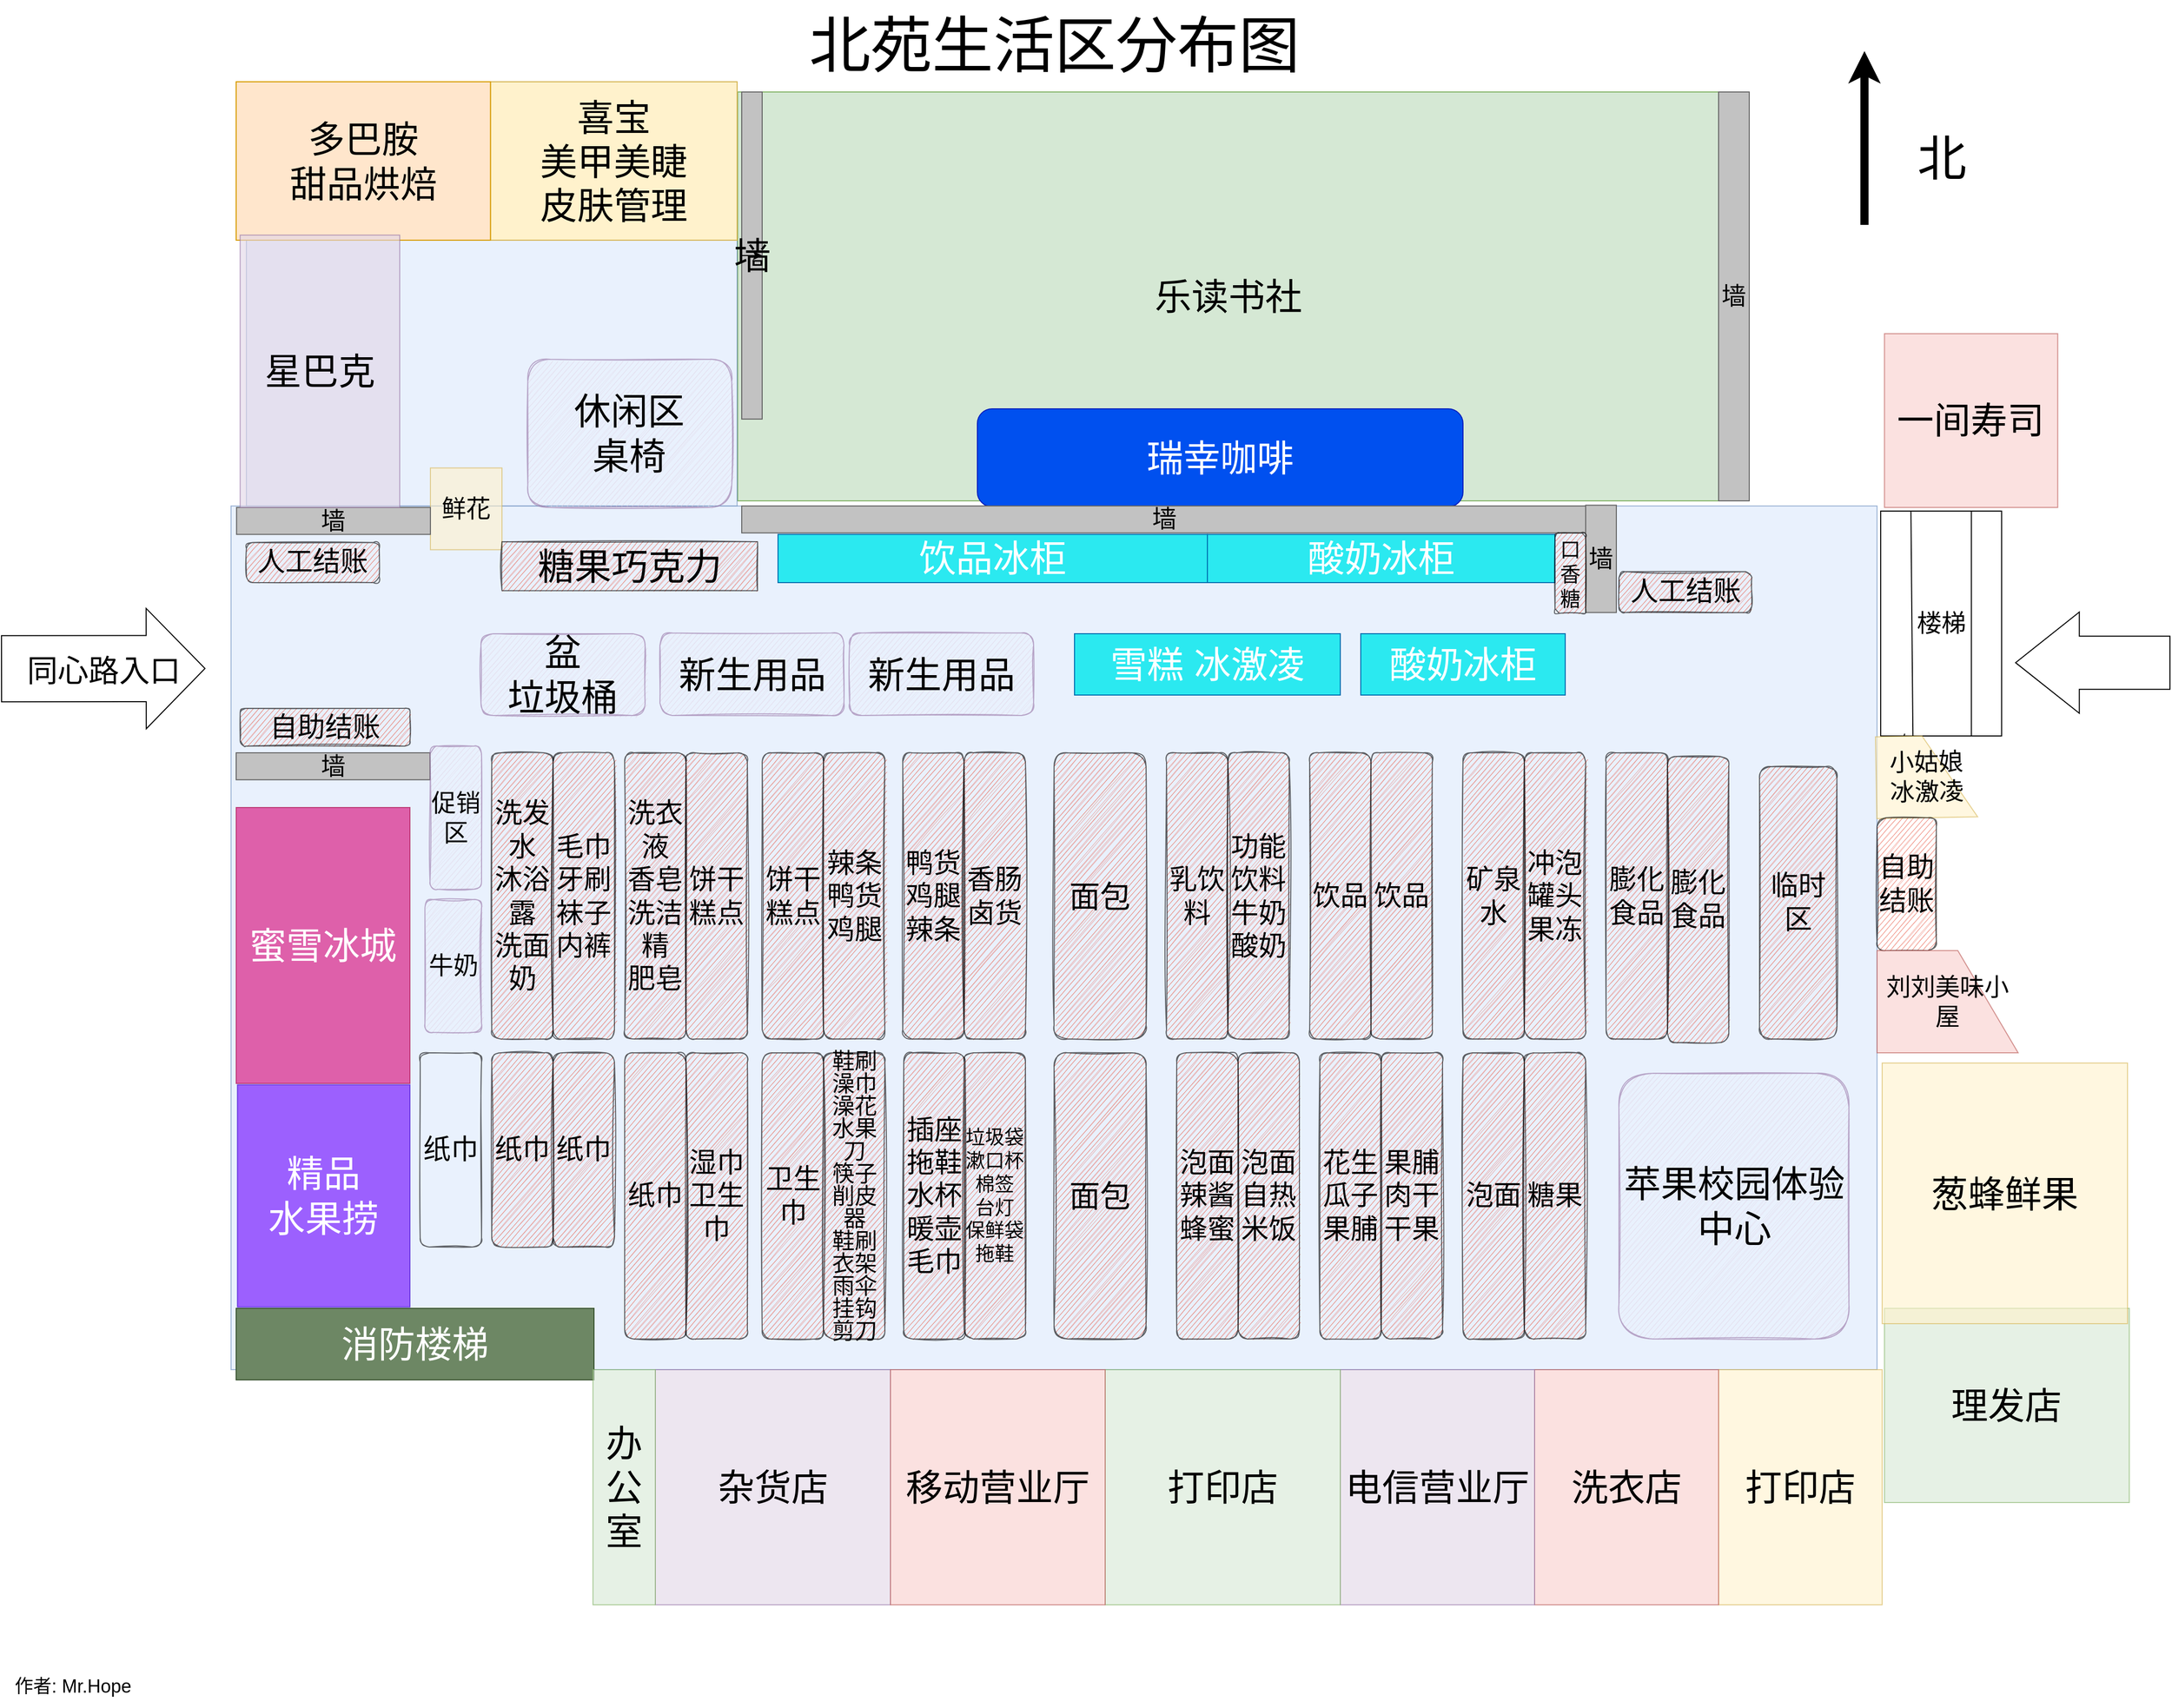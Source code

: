 <mxfile version="21.6.9" type="device">
  <diagram id="3228e29e-7158-1315-38df-8450db1d8a1d" name="Page-1">
    <mxGraphModel dx="2713" dy="1638" grid="1" gridSize="10" guides="1" tooltips="1" connect="1" arrows="1" fold="1" page="1" pageScale="1" pageWidth="2250" pageHeight="1700" background="#FFFFFF" math="0" shadow="0">
      <root>
        <mxCell id="0" />
        <mxCell id="1" parent="0" />
        <mxCell id="xjmqVt3X7ruV0F9-SoPd-12" value="楼梯" style="rounded=0;whiteSpace=wrap;html=1;fontSize=24;shadow=0;glass=0;fillStyle=auto;gradientColor=none;fillColor=default;" parent="1" vertex="1">
          <mxGeometry x="1848.56" y="520" width="118.27" height="220" as="geometry" />
        </mxCell>
        <mxCell id="R6_tbuOiA4LubrBfz1OE-21567" value="" style="rounded=0;whiteSpace=wrap;html=1;fillColor=#dae8fc;strokeColor=#6c8ebf;align=right;opacity=60;fontSize=36;labelPosition=left;verticalLabelPosition=middle;verticalAlign=middle;" parent="1" vertex="1">
          <mxGeometry x="235" y="515" width="1610" height="845" as="geometry" />
        </mxCell>
        <mxCell id="R6_tbuOiA4LubrBfz1OE-21570" value="乐读书社" style="rounded=0;whiteSpace=wrap;html=1;shadow=0;glass=0;sketch=0;fillColor=#d5e8d4;strokeColor=#82b366;fontSize=36;" parent="1" vertex="1">
          <mxGeometry x="730.53" y="110" width="959.47" height="400" as="geometry" />
        </mxCell>
        <mxCell id="R6_tbuOiA4LubrBfz1OE-21565" value="" style="endArrow=classic;html=1;rounded=0;fontSize=36;strokeWidth=8;" parent="1" edge="1">
          <mxGeometry width="50" height="50" relative="1" as="geometry">
            <mxPoint x="1832.7" y="240" as="sourcePoint" />
            <mxPoint x="1832.7" y="70" as="targetPoint" />
          </mxGeometry>
        </mxCell>
        <mxCell id="R6_tbuOiA4LubrBfz1OE-21566" value="&lt;font style=&quot;font-size: 48px;&quot;&gt;北&lt;/font&gt;" style="text;html=1;resizable=0;autosize=1;align=center;verticalAlign=middle;points=[];fillColor=none;strokeColor=none;rounded=0;fontSize=36;" parent="1" vertex="1">
          <mxGeometry x="1872.7" y="140" width="70" height="70" as="geometry" />
        </mxCell>
        <mxCell id="R6_tbuOiA4LubrBfz1OE-21568" value="瑞幸咖啡" style="rounded=1;whiteSpace=wrap;html=1;fillColor=#0050ef;strokeColor=#001DBC;fontColor=#ffffff;fontSize=36;" parent="1" vertex="1">
          <mxGeometry x="965" y="420" width="475" height="95.68" as="geometry" />
        </mxCell>
        <mxCell id="R6_tbuOiA4LubrBfz1OE-21572" value="" style="rounded=0;whiteSpace=wrap;html=1;fillColor=#dae8fc;strokeColor=#6c8ebf;align=center;opacity=60;fontSize=36;" parent="1" vertex="1">
          <mxGeometry x="250" y="155" width="480" height="360" as="geometry" />
        </mxCell>
        <mxCell id="R6_tbuOiA4LubrBfz1OE-21571" value="喜宝&lt;br&gt;美甲美睫&lt;br&gt;皮肤管理" style="rounded=0;whiteSpace=wrap;html=1;shadow=0;glass=0;sketch=0;fillColor=#fff2cc;strokeColor=#d6b656;fontSize=36;" parent="1" vertex="1">
          <mxGeometry x="488.75" y="100" width="241.25" height="155" as="geometry" />
        </mxCell>
        <mxCell id="R6_tbuOiA4LubrBfz1OE-21574" value="墙" style="rounded=0;whiteSpace=wrap;html=1;glass=0;shadow=0;sketch=0;fillColor=#C2C2C2;gradientColor=none;strokeColor=#666666;fillStyle=auto;fontSize=24;" parent="1" vertex="1">
          <mxGeometry x="734.5" y="515" width="825.5" height="26.37" as="geometry" />
        </mxCell>
        <mxCell id="R6_tbuOiA4LubrBfz1OE-21575" value="&lt;font style=&quot;font-size: 24px;&quot;&gt;墙&lt;/font&gt;" style="rounded=0;whiteSpace=wrap;html=1;glass=0;shadow=0;sketch=0;fillColor=#C2C2C2;gradientColor=none;strokeColor=#666666;fontSize=24;" parent="1" vertex="1">
          <mxGeometry x="1690" y="110" width="30" height="400" as="geometry" />
        </mxCell>
        <mxCell id="R6_tbuOiA4LubrBfz1OE-21578" value="&lt;font style=&quot;font-size: 36px;&quot;&gt;一间寿司&lt;/font&gt;" style="rounded=0;whiteSpace=wrap;html=1;shadow=0;glass=0;sketch=0;fillStyle=auto;fillColor=#f8cecc;opacity=60;strokeColor=#b85450;fontSize=36;" parent="1" vertex="1">
          <mxGeometry x="1852.26" y="346.45" width="169.47" height="170" as="geometry" />
        </mxCell>
        <mxCell id="R6_tbuOiA4LubrBfz1OE-21579" value="打印店" style="rounded=0;whiteSpace=wrap;html=1;shadow=0;glass=0;sketch=0;fillStyle=auto;fillColor=#fff2cc;opacity=60;strokeColor=#d6b656;fontSize=36;" parent="1" vertex="1">
          <mxGeometry x="1690" y="1360" width="160" height="230" as="geometry" />
        </mxCell>
        <mxCell id="R6_tbuOiA4LubrBfz1OE-21582" value="理发店" style="rounded=0;whiteSpace=wrap;html=1;shadow=0;glass=0;sketch=0;fillStyle=auto;fontSize=36;fillColor=#d5e8d4;opacity=60;strokeColor=#82b366;" parent="1" vertex="1">
          <mxGeometry x="1852.26" y="1300" width="239.47" height="190" as="geometry" />
        </mxCell>
        <mxCell id="R6_tbuOiA4LubrBfz1OE-21584" value="&lt;font style=&quot;font-size: 24px;&quot;&gt;小姑娘&lt;br style=&quot;font-size: 24px;&quot;&gt;冰激凌&lt;/font&gt;" style="shape=manualInput;whiteSpace=wrap;html=1;rounded=0;shadow=0;glass=0;sketch=0;fillStyle=auto;fontSize=24;fillColor=#fff2cc;opacity=60;rotation=-1;strokeColor=#d6b656;direction=south;labelPosition=center;verticalLabelPosition=middle;align=center;verticalAlign=middle;size=53;" parent="1" vertex="1">
          <mxGeometry x="1844.13" y="740" width="98.57" height="80" as="geometry" />
        </mxCell>
        <mxCell id="R6_tbuOiA4LubrBfz1OE-21586" value="&lt;font style=&quot;font-size: 36px;&quot;&gt;洗衣店&lt;/font&gt;" style="rounded=0;whiteSpace=wrap;html=1;shadow=0;glass=0;sketch=0;fillStyle=auto;fontSize=36;fillColor=#f8cecc;strokeColor=#b85450;opacity=60;" parent="1" vertex="1">
          <mxGeometry x="1510" y="1360" width="180" height="230" as="geometry" />
        </mxCell>
        <mxCell id="R6_tbuOiA4LubrBfz1OE-21587" value="电信营业厅" style="rounded=0;whiteSpace=wrap;html=1;shadow=0;glass=0;sketch=0;fillStyle=auto;fontSize=36;fillColor=#e1d5e7;opacity=60;strokeColor=#9673a6;" parent="1" vertex="1">
          <mxGeometry x="1320" y="1360" width="190" height="230" as="geometry" />
        </mxCell>
        <mxCell id="R6_tbuOiA4LubrBfz1OE-21588" value="打印店" style="rounded=0;whiteSpace=wrap;html=1;shadow=0;glass=0;sketch=0;fillStyle=auto;fontSize=36;fillColor=#d5e8d4;opacity=60;strokeColor=#82b366;" parent="1" vertex="1">
          <mxGeometry x="1090" y="1360" width="230" height="230" as="geometry" />
        </mxCell>
        <mxCell id="R6_tbuOiA4LubrBfz1OE-21589" value="精品&lt;br&gt;水果捞" style="rounded=0;whiteSpace=wrap;html=1;shadow=0;glass=0;sketch=0;fillStyle=auto;fontSize=36;fillColor=#6a00ff;opacity=60;fontColor=#ffffff;strokeColor=#3700CC;" parent="1" vertex="1">
          <mxGeometry x="241.25" y="1081.25" width="168.75" height="217.5" as="geometry" />
        </mxCell>
        <mxCell id="R6_tbuOiA4LubrBfz1OE-21590" value="杂货店" style="rounded=0;whiteSpace=wrap;html=1;shadow=0;glass=0;sketch=0;fillStyle=auto;fontSize=36;fillColor=#e1d5e7;opacity=60;strokeColor=#9673a6;" parent="1" vertex="1">
          <mxGeometry x="650" y="1360" width="230" height="230" as="geometry" />
        </mxCell>
        <mxCell id="R6_tbuOiA4LubrBfz1OE-21591" value="蜜雪冰城" style="rounded=0;whiteSpace=wrap;html=1;shadow=0;glass=0;sketch=0;fillStyle=auto;fontSize=36;fillColor=#d80073;opacity=60;fontColor=#ffffff;strokeColor=#A50040;" parent="1" vertex="1">
          <mxGeometry x="240" y="810" width="170" height="270" as="geometry" />
        </mxCell>
        <mxCell id="R6_tbuOiA4LubrBfz1OE-21592" value="鲜花" style="rounded=0;whiteSpace=wrap;html=1;shadow=0;glass=0;sketch=0;fillStyle=auto;fontSize=24;fillColor=#fff2cc;opacity=60;strokeColor=#d6b656;" parent="1" vertex="1">
          <mxGeometry x="430" y="477.82" width="70" height="80" as="geometry" />
        </mxCell>
        <mxCell id="R6_tbuOiA4LubrBfz1OE-21595" value="&lt;font style=&quot;font-size: 30px;&quot;&gt;同心路入口&lt;/font&gt;" style="shape=flexArrow;endArrow=classic;html=1;rounded=0;fontSize=36;width=64.762;endSize=18.838;endWidth=52.063;" parent="1" edge="1">
          <mxGeometry width="50" height="50" relative="1" as="geometry">
            <mxPoint x="10" y="674.29" as="sourcePoint" />
            <mxPoint x="210" y="674" as="targetPoint" />
          </mxGeometry>
        </mxCell>
        <mxCell id="R6_tbuOiA4LubrBfz1OE-21600" value="糖果巧克力" style="rounded=0;whiteSpace=wrap;html=1;shadow=0;glass=0;sketch=1;fillStyle=auto;fontSize=36;fontColor=none;fillColor=#E85642;gradientColor=none;opacity=60;" parent="1" vertex="1">
          <mxGeometry x="500" y="550" width="250" height="47.82" as="geometry" />
        </mxCell>
        <mxCell id="R6_tbuOiA4LubrBfz1OE-21602" value="饮品冰柜" style="rounded=0;whiteSpace=wrap;html=1;shadow=0;glass=0;sketch=0;fillStyle=auto;fontSize=36;fontColor=#ffffff;fillColor=#2BE9F0;strokeColor=#006EAF;" parent="1" vertex="1">
          <mxGeometry x="770" y="542.82" width="420" height="47.18" as="geometry" />
        </mxCell>
        <mxCell id="R6_tbuOiA4LubrBfz1OE-21603" value="酸奶冰柜" style="rounded=0;whiteSpace=wrap;html=1;shadow=0;glass=0;sketch=0;fillStyle=auto;fontSize=36;fontColor=#ffffff;fillColor=#2BE9F0;strokeColor=#006EAF;" parent="1" vertex="1">
          <mxGeometry x="1190" y="542.82" width="340" height="47.18" as="geometry" />
        </mxCell>
        <mxCell id="R6_tbuOiA4LubrBfz1OE-21604" value="消防楼梯" style="rounded=0;whiteSpace=wrap;html=1;shadow=0;glass=0;sketch=0;fillStyle=auto;fontSize=36;fontColor=#ffffff;fillColor=#6d8764;strokeColor=#3A5431;" parent="1" vertex="1">
          <mxGeometry x="240" y="1300" width="350" height="70" as="geometry" />
        </mxCell>
        <mxCell id="R6_tbuOiA4LubrBfz1OE-21612" value="自助结账" style="rounded=1;whiteSpace=wrap;html=1;shadow=0;glass=0;sketch=1;fillStyle=auto;fontSize=27;fontColor=none;fillColor=#E85642;gradientColor=none;opacity=60;" parent="1" vertex="1">
          <mxGeometry x="1845" y="820" width="58" height="130" as="geometry" />
        </mxCell>
        <mxCell id="R6_tbuOiA4LubrBfz1OE-21628" value="墙" style="rounded=0;whiteSpace=wrap;html=1;glass=0;shadow=0;sketch=0;fillColor=#C2C2C2;gradientColor=none;strokeColor=#666666;fillStyle=auto;fontSize=36;" parent="1" vertex="1">
          <mxGeometry x="734.5" y="110" width="20" height="320" as="geometry" />
        </mxCell>
        <mxCell id="YbemHmgVhAmF9NjTrUaJ-4" value="刘刘美味小屋" style="shape=manualInput;whiteSpace=wrap;html=1;rounded=0;shadow=0;glass=0;sketch=0;fillStyle=auto;fontSize=24;fillColor=#f8cecc;opacity=60;rotation=0;strokeColor=#b85450;direction=south;labelPosition=center;verticalLabelPosition=middle;align=center;verticalAlign=middle;size=59;" parent="1" vertex="1">
          <mxGeometry x="1845" y="950" width="138" height="100" as="geometry" />
        </mxCell>
        <mxCell id="YbemHmgVhAmF9NjTrUaJ-46" value="面包" style="rounded=1;whiteSpace=wrap;html=1;shadow=0;glass=0;sketch=1;fillStyle=auto;fontSize=30;fontColor=none;fillColor=#E85642;gradientColor=none;opacity=60;" parent="1" vertex="1">
          <mxGeometry x="1040" y="1050" width="90" height="280" as="geometry" />
        </mxCell>
        <mxCell id="YbemHmgVhAmF9NjTrUaJ-62" value="&lt;p style=&quot;line-height: 100%; font-size: 22px;&quot;&gt;&lt;font style=&quot;font-size: 22px;&quot;&gt;鞋刷&lt;br style=&quot;font-size: 22px;&quot;&gt;澡巾&lt;br style=&quot;font-size: 22px;&quot;&gt;澡花&lt;br style=&quot;font-size: 22px;&quot;&gt;水果刀&lt;br style=&quot;font-size: 22px;&quot;&gt;筷子&lt;br style=&quot;font-size: 22px;&quot;&gt;削皮器&lt;br style=&quot;font-size: 22px;&quot;&gt;鞋刷&lt;br style=&quot;font-size: 22px;&quot;&gt;衣架&lt;br style=&quot;font-size: 22px;&quot;&gt;雨伞&lt;br style=&quot;font-size: 22px;&quot;&gt;挂钩&lt;br style=&quot;font-size: 22px;&quot;&gt;剪刀&lt;/font&gt;&lt;br style=&quot;font-size: 22px;&quot;&gt;&lt;/p&gt;" style="rounded=1;whiteSpace=wrap;html=1;shadow=0;glass=0;sketch=1;fillStyle=auto;fontSize=22;fontColor=none;fillColor=#E85642;gradientColor=none;opacity=60;" parent="1" vertex="1">
          <mxGeometry x="814.5" y="1050" width="60" height="280" as="geometry" />
        </mxCell>
        <mxCell id="YbemHmgVhAmF9NjTrUaJ-63" value="卫生巾" style="rounded=1;whiteSpace=wrap;html=1;shadow=0;glass=0;sketch=1;fillStyle=auto;fontSize=27;fontColor=none;fillColor=#E85642;gradientColor=none;opacity=60;" parent="1" vertex="1">
          <mxGeometry x="754.5" y="1050" width="60" height="280" as="geometry" />
        </mxCell>
        <mxCell id="YbemHmgVhAmF9NjTrUaJ-64" value="&lt;p style=&quot;line-height: 120%; font-size: 19px;&quot;&gt;&lt;font style=&quot;font-size: 19px;&quot;&gt;垃圾袋&lt;br&gt;漱口杯&lt;br&gt;棉签&lt;br&gt;台灯&lt;br&gt;保鲜袋&lt;br&gt;拖鞋&lt;/font&gt;&lt;br&gt;&lt;/p&gt;" style="rounded=1;whiteSpace=wrap;html=1;shadow=0;glass=0;sketch=1;fillStyle=auto;fontSize=27;fontColor=none;fillColor=#E85642;gradientColor=none;opacity=60;" parent="1" vertex="1">
          <mxGeometry x="952" y="1050" width="60" height="280" as="geometry" />
        </mxCell>
        <mxCell id="YbemHmgVhAmF9NjTrUaJ-72" value="糖果" style="rounded=1;whiteSpace=wrap;html=1;shadow=0;glass=0;sketch=1;fillStyle=auto;fontSize=27;fontColor=none;fillColor=#E85642;gradientColor=none;opacity=60;" parent="1" vertex="1">
          <mxGeometry x="1500" y="1050" width="60" height="280" as="geometry" />
        </mxCell>
        <mxCell id="YbemHmgVhAmF9NjTrUaJ-73" value="泡面" style="rounded=1;whiteSpace=wrap;html=1;shadow=0;glass=0;sketch=1;fillStyle=auto;fontSize=27;fontColor=none;fillColor=#E85642;gradientColor=none;opacity=60;" parent="1" vertex="1">
          <mxGeometry x="1440" y="1050" width="60" height="280" as="geometry" />
        </mxCell>
        <mxCell id="YbemHmgVhAmF9NjTrUaJ-74" value="果脯&lt;br&gt;肉干&lt;br&gt;干果" style="rounded=1;whiteSpace=wrap;html=1;shadow=0;glass=0;sketch=1;fillStyle=auto;fontSize=27;fontColor=none;fillColor=#E85642;gradientColor=none;opacity=60;" parent="1" vertex="1">
          <mxGeometry x="1360" y="1050" width="60" height="280" as="geometry" />
        </mxCell>
        <mxCell id="YbemHmgVhAmF9NjTrUaJ-75" value="花生&lt;br&gt;瓜子&lt;br&gt;果脯&lt;br&gt;" style="rounded=1;whiteSpace=wrap;html=1;shadow=0;glass=0;sketch=1;fillStyle=auto;fontSize=27;fontColor=none;fillColor=#E85642;gradientColor=none;opacity=60;" parent="1" vertex="1">
          <mxGeometry x="1300" y="1050" width="60" height="280" as="geometry" />
        </mxCell>
        <mxCell id="YbemHmgVhAmF9NjTrUaJ-76" value="泡面&lt;br&gt;自热米饭&lt;br&gt;" style="rounded=1;whiteSpace=wrap;html=1;shadow=0;glass=0;sketch=1;fillStyle=auto;fontSize=27;fontColor=none;fillColor=#E85642;gradientColor=none;opacity=60;" parent="1" vertex="1">
          <mxGeometry x="1220" y="1050" width="60" height="280" as="geometry" />
        </mxCell>
        <mxCell id="YbemHmgVhAmF9NjTrUaJ-77" value="泡面&lt;br&gt;辣酱&lt;br&gt;蜂蜜" style="rounded=1;whiteSpace=wrap;html=1;shadow=0;glass=0;sketch=1;fillStyle=auto;fontSize=27;fontColor=none;fillColor=#E85642;gradientColor=none;opacity=60;" parent="1" vertex="1">
          <mxGeometry x="1160" y="1050" width="60" height="280" as="geometry" />
        </mxCell>
        <mxCell id="YbemHmgVhAmF9NjTrUaJ-81" value="插座&lt;br&gt;拖鞋&lt;br&gt;水杯&lt;br&gt;暖壶&lt;br&gt;毛巾&lt;br&gt;" style="rounded=1;whiteSpace=wrap;html=1;shadow=0;glass=0;sketch=1;fillStyle=auto;fontSize=27;fontColor=none;fillColor=#E85642;gradientColor=none;opacity=60;" parent="1" vertex="1">
          <mxGeometry x="893" y="1050" width="60" height="280" as="geometry" />
        </mxCell>
        <mxCell id="YbemHmgVhAmF9NjTrUaJ-82" value="湿巾&lt;br&gt;卫生巾" style="rounded=1;whiteSpace=wrap;html=1;shadow=0;glass=0;sketch=1;fillStyle=auto;fontSize=27;fontColor=none;fillColor=#E85642;gradientColor=none;opacity=60;" parent="1" vertex="1">
          <mxGeometry x="680" y="1050" width="60" height="280" as="geometry" />
        </mxCell>
        <mxCell id="YbemHmgVhAmF9NjTrUaJ-83" value="纸巾" style="rounded=1;whiteSpace=wrap;html=1;shadow=0;glass=0;sketch=1;fillStyle=auto;fontSize=27;fontColor=none;fillColor=#E85642;gradientColor=none;opacity=60;" parent="1" vertex="1">
          <mxGeometry x="620" y="1050" width="60" height="280" as="geometry" />
        </mxCell>
        <mxCell id="YbemHmgVhAmF9NjTrUaJ-84" value="纸巾" style="rounded=1;whiteSpace=wrap;html=1;shadow=0;glass=0;sketch=1;fillStyle=auto;fontSize=27;fontColor=none;fillColor=#E85642;gradientColor=none;opacity=60;" parent="1" vertex="1">
          <mxGeometry x="550" y="1050" width="60" height="190" as="geometry" />
        </mxCell>
        <mxCell id="YbemHmgVhAmF9NjTrUaJ-85" value="纸巾" style="rounded=1;whiteSpace=wrap;html=1;shadow=0;glass=0;sketch=1;fillStyle=auto;fontSize=27;fontColor=none;fillColor=#E85642;gradientColor=none;opacity=60;" parent="1" vertex="1">
          <mxGeometry x="490" y="1050" width="60" height="190" as="geometry" />
        </mxCell>
        <mxCell id="YbemHmgVhAmF9NjTrUaJ-86" value="膨化食品" style="rounded=1;whiteSpace=wrap;html=1;shadow=0;glass=0;sketch=1;fillStyle=auto;fontSize=27;fontColor=none;fillColor=#E85642;gradientColor=none;opacity=60;" parent="1" vertex="1">
          <mxGeometry x="1640" y="760" width="60" height="280" as="geometry" />
        </mxCell>
        <mxCell id="YbemHmgVhAmF9NjTrUaJ-87" value="膨化食品" style="rounded=1;whiteSpace=wrap;html=1;shadow=0;glass=0;sketch=1;fillStyle=auto;fontSize=27;fontColor=none;fillColor=#E85642;gradientColor=none;opacity=60;" parent="1" vertex="1">
          <mxGeometry x="1580" y="756.5" width="60" height="280" as="geometry" />
        </mxCell>
        <mxCell id="YbemHmgVhAmF9NjTrUaJ-88" value="冲泡&lt;br&gt;罐头&lt;br&gt;果冻" style="rounded=1;whiteSpace=wrap;html=1;shadow=0;glass=0;sketch=1;fillStyle=auto;fontSize=27;fontColor=none;fillColor=#E85642;gradientColor=none;opacity=60;" parent="1" vertex="1">
          <mxGeometry x="1500" y="756.5" width="60" height="280" as="geometry" />
        </mxCell>
        <mxCell id="YbemHmgVhAmF9NjTrUaJ-89" value="矿泉水" style="rounded=1;whiteSpace=wrap;html=1;shadow=0;glass=0;sketch=1;fillStyle=auto;fontSize=27;fontColor=none;fillColor=#E85642;gradientColor=none;opacity=60;" parent="1" vertex="1">
          <mxGeometry x="1440" y="756.5" width="60" height="280" as="geometry" />
        </mxCell>
        <mxCell id="YbemHmgVhAmF9NjTrUaJ-90" value="饮品" style="rounded=1;whiteSpace=wrap;html=1;shadow=0;glass=0;sketch=1;fillStyle=auto;fontSize=27;fontColor=none;fillColor=#E85642;gradientColor=none;opacity=60;" parent="1" vertex="1">
          <mxGeometry x="1350" y="756.5" width="60" height="280" as="geometry" />
        </mxCell>
        <mxCell id="YbemHmgVhAmF9NjTrUaJ-91" value="饮品" style="rounded=1;whiteSpace=wrap;html=1;shadow=0;glass=0;sketch=1;fillStyle=auto;fontSize=27;fontColor=none;fillColor=#E85642;gradientColor=none;opacity=60;" parent="1" vertex="1">
          <mxGeometry x="1290" y="756.5" width="60" height="280" as="geometry" />
        </mxCell>
        <mxCell id="YbemHmgVhAmF9NjTrUaJ-92" value="面包" style="rounded=1;whiteSpace=wrap;html=1;shadow=0;glass=0;sketch=1;fillStyle=auto;fontSize=30;fontColor=none;fillColor=#E85642;gradientColor=none;opacity=60;" parent="1" vertex="1">
          <mxGeometry x="1040" y="756.5" width="90" height="280" as="geometry" />
        </mxCell>
        <mxCell id="YbemHmgVhAmF9NjTrUaJ-95" value="香肠&lt;br&gt;卤货" style="rounded=1;whiteSpace=wrap;html=1;shadow=0;glass=0;sketch=1;fillStyle=auto;fontSize=27;fontColor=none;fillColor=#E85642;gradientColor=none;opacity=60;" parent="1" vertex="1">
          <mxGeometry x="952" y="756.5" width="60" height="280" as="geometry" />
        </mxCell>
        <mxCell id="YbemHmgVhAmF9NjTrUaJ-96" value="鸭货&lt;br&gt;鸡腿&lt;br&gt;辣条" style="rounded=1;whiteSpace=wrap;html=1;shadow=0;glass=0;sketch=1;fillStyle=auto;fontSize=27;fontColor=none;fillColor=#E85642;gradientColor=none;opacity=60;" parent="1" vertex="1">
          <mxGeometry x="892" y="756.5" width="60" height="280" as="geometry" />
        </mxCell>
        <mxCell id="YbemHmgVhAmF9NjTrUaJ-97" value="辣条&lt;br&gt;鸭货&lt;br&gt;鸡腿" style="rounded=1;whiteSpace=wrap;html=1;shadow=0;glass=0;sketch=1;fillStyle=auto;fontSize=27;fontColor=none;fillColor=#E85642;gradientColor=none;opacity=60;" parent="1" vertex="1">
          <mxGeometry x="814.5" y="756.5" width="60" height="280" as="geometry" />
        </mxCell>
        <mxCell id="YbemHmgVhAmF9NjTrUaJ-98" value="饼干&lt;br&gt;糕点" style="rounded=1;whiteSpace=wrap;html=1;shadow=0;glass=0;sketch=1;fillStyle=auto;fontSize=27;fontColor=none;fillColor=#E85642;gradientColor=none;opacity=60;" parent="1" vertex="1">
          <mxGeometry x="754.5" y="756.5" width="60" height="280" as="geometry" />
        </mxCell>
        <mxCell id="YbemHmgVhAmF9NjTrUaJ-99" value="饼干&lt;br&gt;糕点" style="rounded=1;whiteSpace=wrap;html=1;shadow=0;glass=0;sketch=1;fillStyle=auto;fontSize=27;fontColor=none;fillColor=#E85642;gradientColor=none;opacity=60;" parent="1" vertex="1">
          <mxGeometry x="680" y="756.5" width="60" height="280" as="geometry" />
        </mxCell>
        <mxCell id="YbemHmgVhAmF9NjTrUaJ-100" value="洗衣液&lt;br&gt;香皂&lt;br&gt;洗洁精&lt;br&gt;肥皂" style="rounded=1;whiteSpace=wrap;html=1;shadow=0;glass=0;sketch=1;fillStyle=auto;fontSize=27;fontColor=none;fillColor=#E85642;gradientColor=none;opacity=60;" parent="1" vertex="1">
          <mxGeometry x="620" y="756.5" width="60" height="280" as="geometry" />
        </mxCell>
        <mxCell id="YbemHmgVhAmF9NjTrUaJ-101" value="毛巾&lt;br&gt;牙刷&lt;br&gt;袜子&lt;br&gt;内裤" style="rounded=1;whiteSpace=wrap;html=1;shadow=0;glass=0;sketch=1;fillStyle=auto;fontSize=27;fontColor=none;fillColor=#E85642;gradientColor=none;opacity=60;" parent="1" vertex="1">
          <mxGeometry x="550" y="756.5" width="60" height="280" as="geometry" />
        </mxCell>
        <mxCell id="YbemHmgVhAmF9NjTrUaJ-102" value="洗发水&lt;br&gt;沐浴露&lt;br&gt;洗面奶" style="rounded=1;whiteSpace=wrap;html=1;shadow=0;glass=0;sketch=1;fillStyle=auto;fontSize=27;fontColor=none;fillColor=#E85642;gradientColor=none;opacity=60;" parent="1" vertex="1">
          <mxGeometry x="490" y="756.5" width="60" height="280" as="geometry" />
        </mxCell>
        <mxCell id="YbemHmgVhAmF9NjTrUaJ-103" value="自助结账" style="rounded=1;whiteSpace=wrap;html=1;shadow=0;glass=0;sketch=1;fillStyle=auto;fontSize=27;fontColor=none;fillColor=#E85642;gradientColor=none;opacity=60;" parent="1" vertex="1">
          <mxGeometry x="243.88" y="713" width="166.12" height="37" as="geometry" />
        </mxCell>
        <mxCell id="YbemHmgVhAmF9NjTrUaJ-104" value="人工结账" style="rounded=1;whiteSpace=wrap;html=1;shadow=0;glass=0;sketch=1;fillStyle=auto;fontSize=27;fontColor=none;fillColor=#E85642;gradientColor=none;opacity=60;" parent="1" vertex="1">
          <mxGeometry x="250" y="550.74" width="130" height="39.26" as="geometry" />
        </mxCell>
        <mxCell id="YbemHmgVhAmF9NjTrUaJ-106" value="雪糕 冰激凌" style="rounded=0;whiteSpace=wrap;html=1;shadow=0;glass=0;sketch=0;fillStyle=auto;fontSize=36;fontColor=#ffffff;fillColor=#2BE9F0;strokeColor=#006EAF;" parent="1" vertex="1">
          <mxGeometry x="1060" y="640" width="260" height="60" as="geometry" />
        </mxCell>
        <mxCell id="YbemHmgVhAmF9NjTrUaJ-107" value="人工结账" style="rounded=1;whiteSpace=wrap;html=1;shadow=0;glass=0;sketch=1;fillStyle=auto;fontSize=27;fontColor=none;fillColor=#E85642;gradientColor=none;opacity=60;" parent="1" vertex="1">
          <mxGeometry x="1592.5" y="579.26" width="130" height="40" as="geometry" />
        </mxCell>
        <mxCell id="YbemHmgVhAmF9NjTrUaJ-111" value="&lt;font style=&quot;font-size: 60px;&quot;&gt;北苑生活区分布图&lt;/font&gt;" style="text;html=1;resizable=0;autosize=1;align=center;verticalAlign=middle;points=[];fillColor=none;strokeColor=none;rounded=0;fontSize=36;" parent="1" vertex="1">
          <mxGeometry x="790" y="20" width="500" height="90" as="geometry" />
        </mxCell>
        <mxCell id="xjmqVt3X7ruV0F9-SoPd-1" value="办公室" style="rounded=0;whiteSpace=wrap;html=1;shadow=0;glass=0;sketch=0;fillStyle=auto;fontSize=36;fillColor=#d5e8d4;opacity=60;strokeColor=#82b366;" parent="1" vertex="1">
          <mxGeometry x="589" y="1360" width="61" height="230" as="geometry" />
        </mxCell>
        <mxCell id="xjmqVt3X7ruV0F9-SoPd-4" value="作者: Mr.Hope" style="text;html=1;resizable=0;autosize=1;align=center;verticalAlign=middle;points=[];fillColor=none;strokeColor=none;rounded=0;fontSize=18;" parent="1" vertex="1">
          <mxGeometry x="10" y="1650" width="140" height="40" as="geometry" />
        </mxCell>
        <mxCell id="xjmqVt3X7ruV0F9-SoPd-6" value="临时区" style="rounded=1;whiteSpace=wrap;html=1;shadow=0;glass=0;sketch=1;fillStyle=auto;fontSize=27;fontColor=none;fillColor=#E85642;gradientColor=none;opacity=60;" parent="1" vertex="1">
          <mxGeometry x="1730" y="770" width="75.74" height="266.5" as="geometry" />
        </mxCell>
        <mxCell id="xjmqVt3X7ruV0F9-SoPd-9" value="盆&lt;br&gt;垃圾桶" style="rounded=1;whiteSpace=wrap;html=1;shadow=0;glass=0;sketch=1;fillStyle=auto;fontSize=36;fillColor=#e1d5e7;opacity=60;strokeColor=#9673a6;" parent="1" vertex="1">
          <mxGeometry x="479.47" y="640" width="160.53" height="80" as="geometry" />
        </mxCell>
        <mxCell id="xjmqVt3X7ruV0F9-SoPd-10" value="新生用品" style="rounded=1;whiteSpace=wrap;html=1;shadow=0;glass=0;sketch=1;fillStyle=auto;fontSize=36;fillColor=#e1d5e7;opacity=60;strokeColor=#9673a6;" parent="1" vertex="1">
          <mxGeometry x="840" y="639.26" width="180" height="80.74" as="geometry" />
        </mxCell>
        <mxCell id="xjmqVt3X7ruV0F9-SoPd-14" value="" style="endArrow=none;html=1;rounded=0;fontSize=24;exitX=0.75;exitY=1;exitDx=0;exitDy=0;entryX=0.75;entryY=0;entryDx=0;entryDy=0;" parent="1" source="xjmqVt3X7ruV0F9-SoPd-12" edge="1" target="xjmqVt3X7ruV0F9-SoPd-12">
          <mxGeometry width="50" height="50" relative="1" as="geometry">
            <mxPoint x="1372" y="770" as="sourcePoint" />
            <mxPoint x="1880" y="630" as="targetPoint" />
          </mxGeometry>
        </mxCell>
        <mxCell id="xjmqVt3X7ruV0F9-SoPd-16" value="" style="endArrow=none;html=1;rounded=0;fontSize=24;exitX=0.25;exitY=1;exitDx=0;exitDy=0;entryX=0.25;entryY=0;entryDx=0;entryDy=0;" parent="1" edge="1" target="xjmqVt3X7ruV0F9-SoPd-12">
          <mxGeometry width="50" height="50" relative="1" as="geometry">
            <mxPoint x="1880.102" y="740.0" as="sourcePoint" />
            <mxPoint x="1880" y="600" as="targetPoint" />
          </mxGeometry>
        </mxCell>
        <mxCell id="xjmqVt3X7ruV0F9-SoPd-18" value="" style="endArrow=none;html=1;rounded=0;fontSize=24;exitX=0.25;exitY=1;exitDx=0;exitDy=0;" parent="1" edge="1" target="xjmqVt3X7ruV0F9-SoPd-12">
          <mxGeometry width="50" height="50" relative="1" as="geometry">
            <mxPoint x="1872.102" y="737.82" as="sourcePoint" />
            <mxPoint x="1872" y="597.82" as="targetPoint" />
          </mxGeometry>
        </mxCell>
        <mxCell id="qVWmPh6hgpJYSadUTfBa-2" value="多巴胺&lt;br&gt;甜品烘焙" style="rounded=0;whiteSpace=wrap;html=1;shadow=0;glass=0;sketch=0;fillColor=#ffe6cc;strokeColor=#d79b00;fontSize=36;" parent="1" vertex="1">
          <mxGeometry x="240" y="100" width="248.75" height="155" as="geometry" />
        </mxCell>
        <mxCell id="qVWmPh6hgpJYSadUTfBa-3" value="墙" style="rounded=0;whiteSpace=wrap;html=1;glass=0;shadow=0;sketch=0;fillColor=#C2C2C2;gradientColor=none;strokeColor=#666666;fillStyle=auto;fontSize=24;" parent="1" vertex="1">
          <mxGeometry x="240.38" y="516.45" width="189.62" height="26.37" as="geometry" />
        </mxCell>
        <mxCell id="qVWmPh6hgpJYSadUTfBa-6" value="墙" style="rounded=0;whiteSpace=wrap;html=1;glass=0;shadow=0;sketch=0;fillColor=#C2C2C2;gradientColor=none;strokeColor=#666666;fillStyle=auto;fontSize=24;" parent="1" vertex="1">
          <mxGeometry x="240" y="756.5" width="189.62" height="26.37" as="geometry" />
        </mxCell>
        <mxCell id="xOUL4sWhdLIrKVsOlXZL-1" value="移动营业厅" style="rounded=0;whiteSpace=wrap;html=1;shadow=0;glass=0;sketch=0;fillStyle=auto;fontSize=36;fillColor=#f8cecc;strokeColor=#b85450;opacity=60;" parent="1" vertex="1">
          <mxGeometry x="880" y="1360" width="210" height="230" as="geometry" />
        </mxCell>
        <mxCell id="4zcDcCmV-l9QQNRoWqES-1" value="星巴克" style="rounded=0;whiteSpace=wrap;html=1;shadow=0;glass=0;sketch=0;fillStyle=auto;fontSize=36;fillColor=#e1d5e7;opacity=60;strokeColor=#9673a6;" vertex="1" parent="1">
          <mxGeometry x="243.88" y="250" width="156.12" height="266.45" as="geometry" />
        </mxCell>
        <mxCell id="4zcDcCmV-l9QQNRoWqES-2" style="edgeStyle=orthogonalEdgeStyle;rounded=0;orthogonalLoop=1;jettySize=auto;html=1;exitX=0;exitY=0.5;exitDx=0;exitDy=0;entryX=1;entryY=0.5;entryDx=0;entryDy=0;" edge="1" parent="1" source="R6_tbuOiA4LubrBfz1OE-21628" target="R6_tbuOiA4LubrBfz1OE-21628">
          <mxGeometry relative="1" as="geometry" />
        </mxCell>
        <mxCell id="4zcDcCmV-l9QQNRoWqES-3" value="休闲区&lt;br&gt;桌椅" style="rounded=1;whiteSpace=wrap;html=1;shadow=0;glass=0;sketch=1;fillStyle=auto;fontSize=36;fillColor=#e1d5e7;opacity=60;strokeColor=#9673a6;" vertex="1" parent="1">
          <mxGeometry x="525.26" y="371.45" width="199.47" height="145" as="geometry" />
        </mxCell>
        <mxCell id="4zcDcCmV-l9QQNRoWqES-4" value="墙" style="rounded=0;whiteSpace=wrap;html=1;glass=0;shadow=0;sketch=0;fillColor=#C2C2C2;gradientColor=none;strokeColor=#666666;fillStyle=auto;fontSize=24;" vertex="1" parent="1">
          <mxGeometry x="1560" y="514.26" width="30" height="105" as="geometry" />
        </mxCell>
        <mxCell id="4zcDcCmV-l9QQNRoWqES-6" value="酸奶冰柜" style="rounded=0;whiteSpace=wrap;html=1;shadow=0;glass=0;sketch=0;fillStyle=auto;fontSize=36;fontColor=#ffffff;fillColor=#2BE9F0;strokeColor=#006EAF;" vertex="1" parent="1">
          <mxGeometry x="1340" y="640" width="200" height="60" as="geometry" />
        </mxCell>
        <mxCell id="4zcDcCmV-l9QQNRoWqES-7" value="苹果校园体验中心" style="rounded=1;whiteSpace=wrap;html=1;shadow=0;glass=0;sketch=1;fillStyle=auto;fontSize=36;fillColor=#e1d5e7;opacity=60;strokeColor=#9673a6;" vertex="1" parent="1">
          <mxGeometry x="1592.5" y="1070" width="225" height="260" as="geometry" />
        </mxCell>
        <mxCell id="4zcDcCmV-l9QQNRoWqES-8" value="" style="shape=flexArrow;endArrow=classic;html=1;rounded=0;fontSize=36;width=52;endSize=20.447;endWidth=46;" edge="1" parent="1">
          <mxGeometry width="50" height="50" relative="1" as="geometry">
            <mxPoint x="2132" y="668.32" as="sourcePoint" />
            <mxPoint x="1980" y="668.32" as="targetPoint" />
          </mxGeometry>
        </mxCell>
        <mxCell id="4zcDcCmV-l9QQNRoWqES-9" value="新生用品" style="rounded=1;whiteSpace=wrap;html=1;shadow=0;glass=0;sketch=1;fillStyle=auto;fontSize=36;fillColor=#e1d5e7;opacity=60;strokeColor=#9673a6;" vertex="1" parent="1">
          <mxGeometry x="654.5" y="639.26" width="180" height="80.74" as="geometry" />
        </mxCell>
        <mxCell id="4zcDcCmV-l9QQNRoWqES-10" value="促销区" style="rounded=1;whiteSpace=wrap;html=1;shadow=0;glass=0;sketch=1;fillStyle=auto;fontSize=24;fillColor=#e1d5e7;opacity=60;strokeColor=#9673a6;" vertex="1" parent="1">
          <mxGeometry x="429.62" y="750" width="50.38" height="140" as="geometry" />
        </mxCell>
        <mxCell id="4zcDcCmV-l9QQNRoWqES-12" value="牛奶" style="rounded=1;whiteSpace=wrap;html=1;shadow=0;glass=0;sketch=1;fillStyle=auto;fontSize=24;fillColor=#e1d5e7;opacity=60;strokeColor=#9673a6;" vertex="1" parent="1">
          <mxGeometry x="424.62" y="900" width="55.38" height="130" as="geometry" />
        </mxCell>
        <mxCell id="4zcDcCmV-l9QQNRoWqES-13" value="纸巾" style="rounded=1;whiteSpace=wrap;html=1;shadow=0;glass=0;sketch=1;fillStyle=auto;fontSize=27;fontColor=none;fillColor=none;gradientColor=none;opacity=60;" vertex="1" parent="1">
          <mxGeometry x="420" y="1050" width="60" height="190" as="geometry" />
        </mxCell>
        <mxCell id="4zcDcCmV-l9QQNRoWqES-15" value="功能饮料&lt;br&gt;牛奶酸奶" style="rounded=1;whiteSpace=wrap;html=1;shadow=0;glass=0;sketch=1;fillStyle=auto;fontSize=27;fontColor=none;fillColor=#E85642;gradientColor=none;opacity=60;" vertex="1" parent="1">
          <mxGeometry x="1210" y="756.5" width="60" height="280" as="geometry" />
        </mxCell>
        <mxCell id="4zcDcCmV-l9QQNRoWqES-16" value="乳饮料" style="rounded=1;whiteSpace=wrap;html=1;shadow=0;glass=0;sketch=1;fillStyle=auto;fontSize=27;fontColor=none;fillColor=#E85642;gradientColor=none;opacity=60;" vertex="1" parent="1">
          <mxGeometry x="1150" y="756.5" width="60" height="280" as="geometry" />
        </mxCell>
        <mxCell id="4zcDcCmV-l9QQNRoWqES-18" value="口香糖" style="rounded=1;whiteSpace=wrap;html=1;shadow=0;glass=0;sketch=1;fillStyle=auto;fontSize=20;fontColor=none;fillColor=#E85642;gradientColor=none;opacity=60;" vertex="1" parent="1">
          <mxGeometry x="1530" y="541.37" width="30" height="78.63" as="geometry" />
        </mxCell>
        <mxCell id="4zcDcCmV-l9QQNRoWqES-19" value="&lt;font style=&quot;font-size: 36px;&quot;&gt;葱蜂鲜果&lt;/font&gt;" style="rounded=0;whiteSpace=wrap;html=1;shadow=0;glass=0;sketch=0;fillStyle=auto;fontSize=36;fillColor=#fff2cc;opacity=60;strokeColor=#d6b656;" vertex="1" parent="1">
          <mxGeometry x="1850" y="1060" width="240" height="255" as="geometry" />
        </mxCell>
      </root>
    </mxGraphModel>
  </diagram>
</mxfile>
